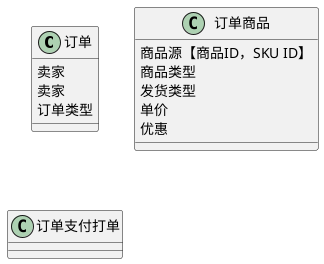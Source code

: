 @startuml
'https://plantuml.com/use-case-diagram

class 订单{
卖家
卖家
订单类型

}

class  订单商品{
商品源【商品ID，SKU ID】
商品类型
发货类型
单价
优惠
}

class  订单支付打单 {
}


@enduml
